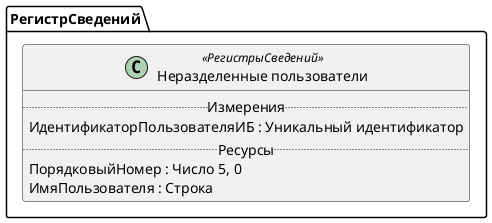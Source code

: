 ﻿@startuml НеразделенныеПользователи
'!include templates.wsd
'..\include templates.wsd
class РегистрСведений.НеразделенныеПользователи as "Неразделенные пользователи" <<РегистрыСведений>>
{
..Измерения..
ИдентификаторПользователяИБ : Уникальный идентификатор
..Ресурсы..
ПорядковыйНомер : Число 5, 0
ИмяПользователя : Строка
}
@enduml

